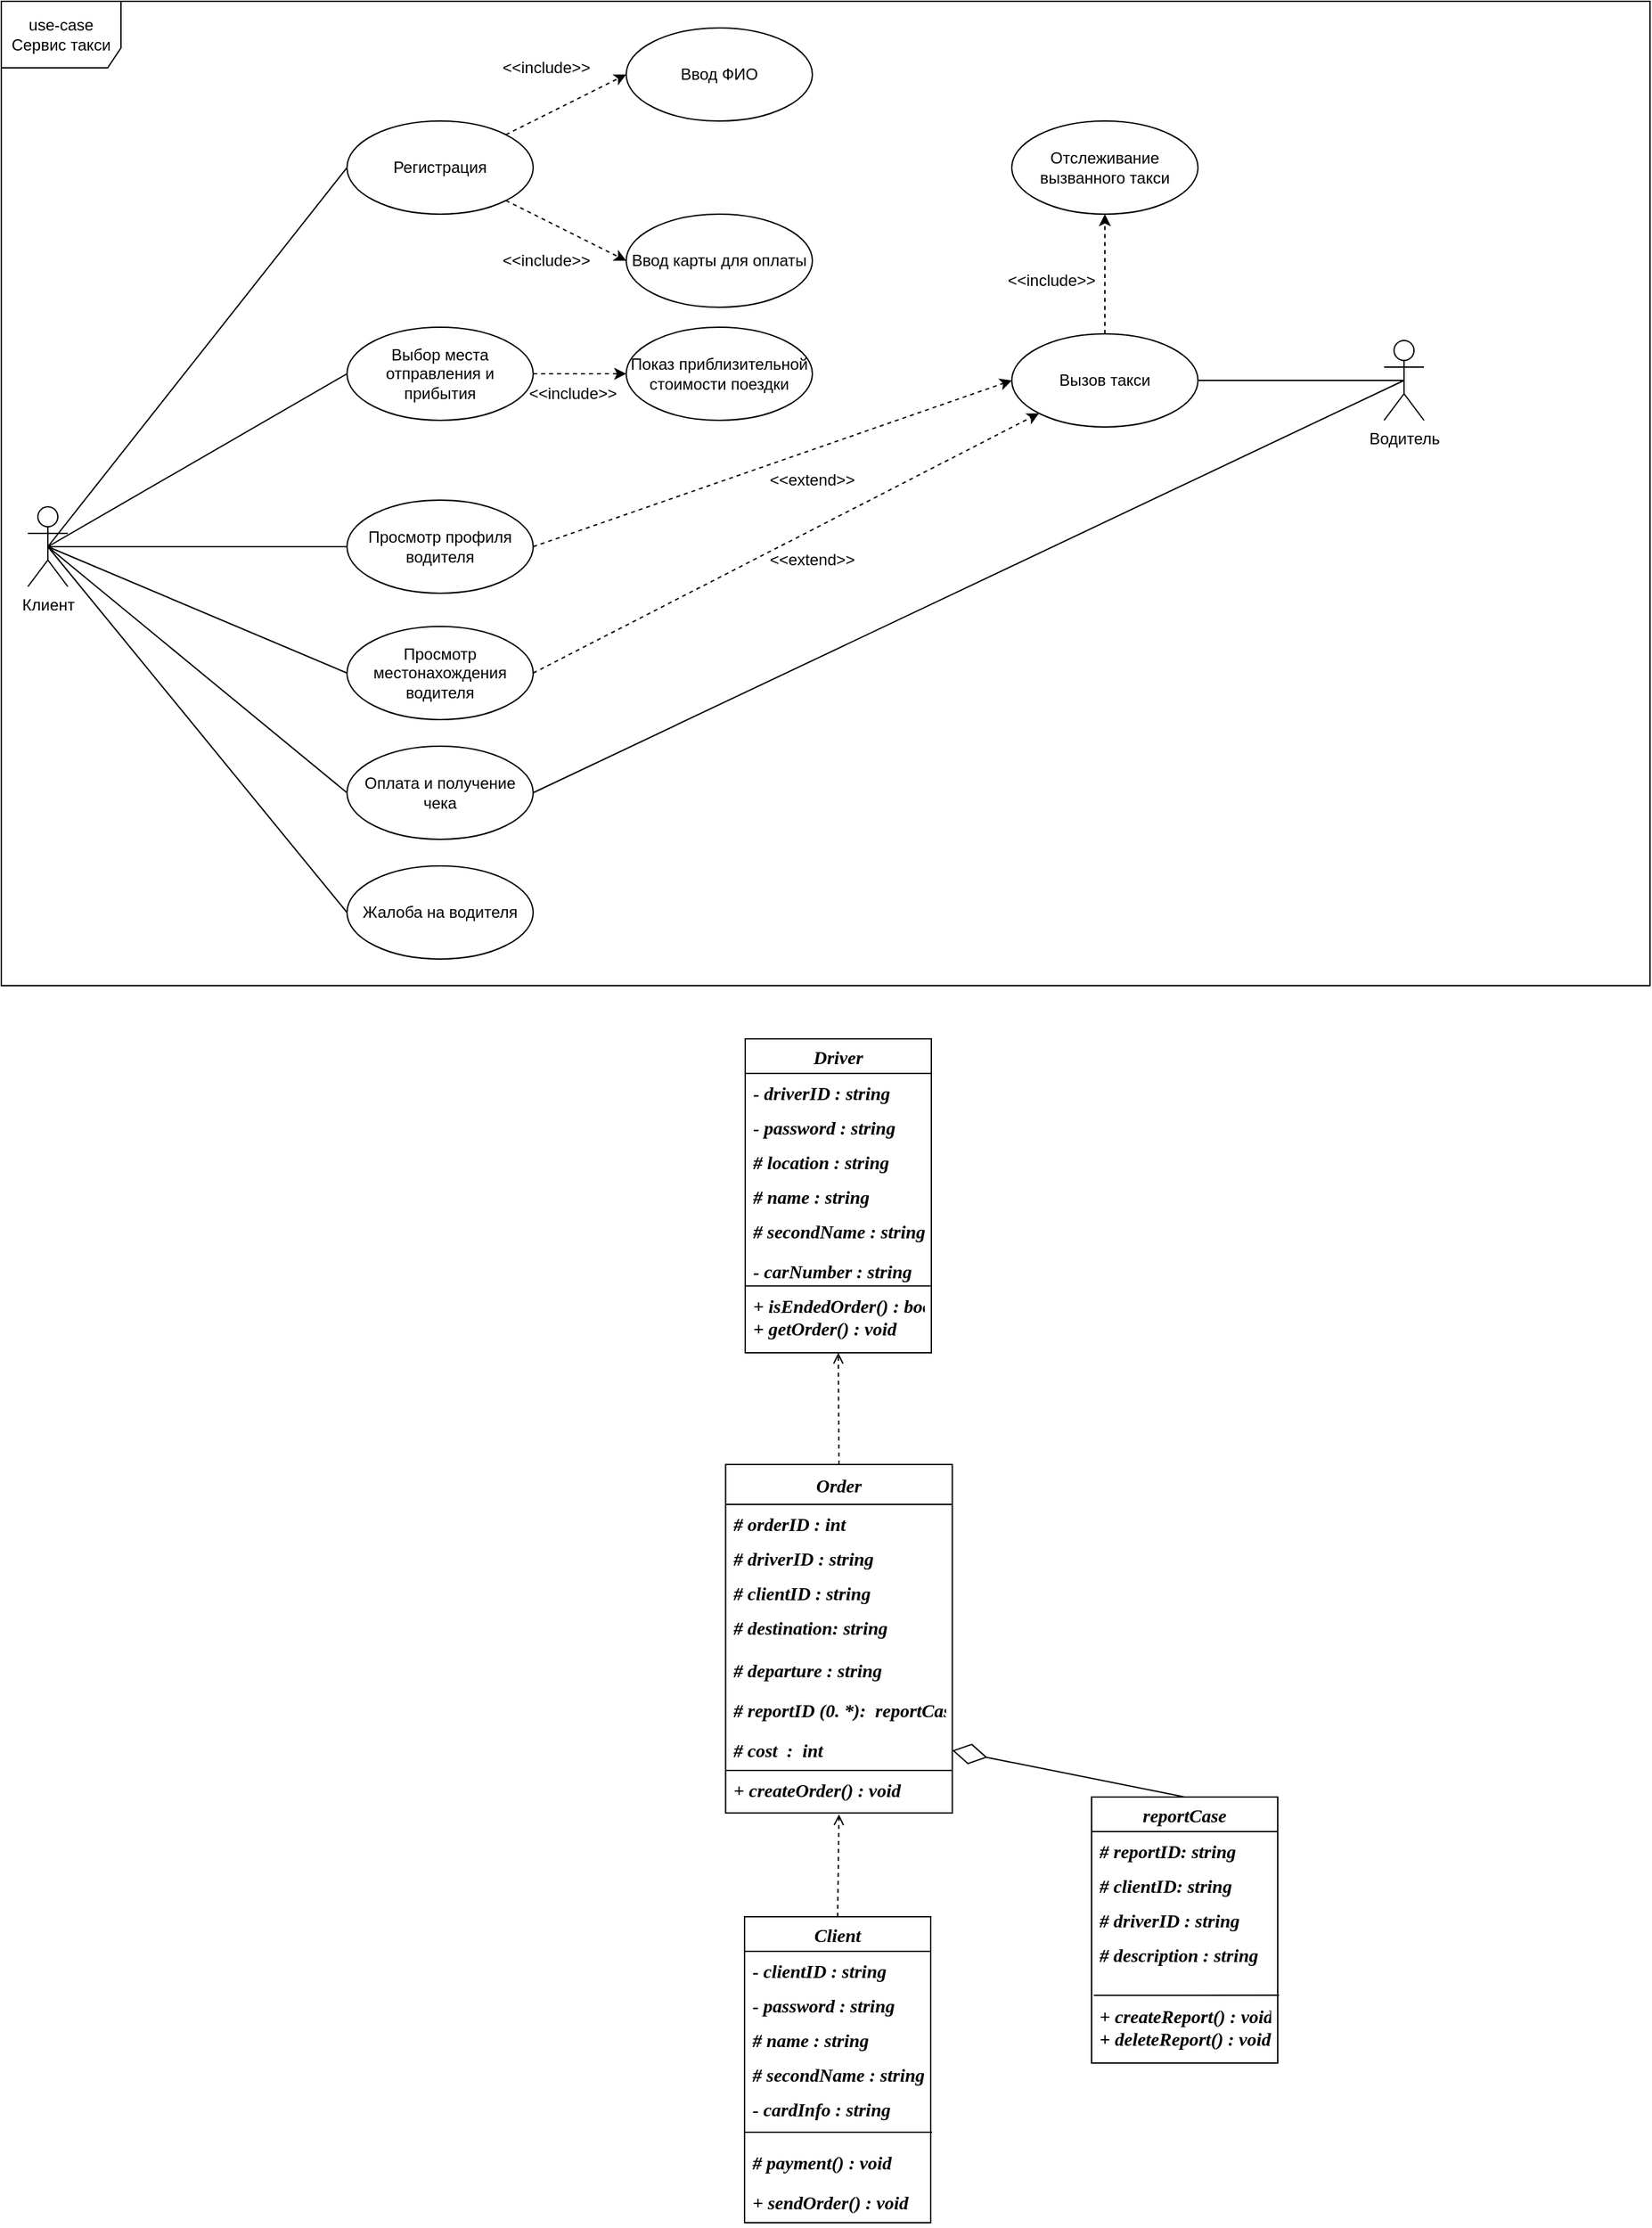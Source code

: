 <mxfile version="14.7.1" type="github">
  <diagram id="qiaAuTDV7NTGHGd4vHyj" name="Page-1">
    <mxGraphModel dx="1422" dy="762" grid="1" gridSize="10" guides="1" tooltips="1" connect="1" arrows="1" fold="1" page="1" pageScale="1" pageWidth="2339" pageHeight="3300" background="#FFFFFF" math="0" shadow="0">
      <root>
        <mxCell id="0" />
        <mxCell id="1" parent="0" />
        <mxCell id="ekyJCNLIAkahPHgSJpq3-92" value="use-case&lt;br&gt;Сервис такси" style="shape=umlFrame;whiteSpace=wrap;html=1;width=90;height=50;" parent="1" vertex="1">
          <mxGeometry x="40" y="50" width="1240" height="740" as="geometry" />
        </mxCell>
        <mxCell id="ekyJCNLIAkahPHgSJpq3-1" value="Клиент" style="shape=umlActor;verticalLabelPosition=bottom;verticalAlign=top;html=1;" parent="1" vertex="1">
          <mxGeometry x="60" y="430" width="30" height="60" as="geometry" />
        </mxCell>
        <mxCell id="ekyJCNLIAkahPHgSJpq3-2" value="Водитель" style="shape=umlActor;verticalLabelPosition=bottom;verticalAlign=top;html=1;" parent="1" vertex="1">
          <mxGeometry x="1080" y="305" width="30" height="60" as="geometry" />
        </mxCell>
        <mxCell id="ekyJCNLIAkahPHgSJpq3-14" value="&amp;lt;&amp;lt;include&amp;gt;&amp;gt;" style="text;html=1;strokeColor=none;fillColor=none;align=center;verticalAlign=middle;whiteSpace=wrap;rounded=0;" parent="1" vertex="1">
          <mxGeometry x="460" y="340" width="20" height="10" as="geometry" />
        </mxCell>
        <mxCell id="ekyJCNLIAkahPHgSJpq3-17" value="" style="endArrow=classic;html=1;dashed=1;entryX=0;entryY=0.5;entryDx=0;entryDy=0;exitX=1;exitY=0.5;exitDx=0;exitDy=0;" parent="1" source="ekyJCNLIAkahPHgSJpq3-30" target="ekyJCNLIAkahPHgSJpq3-31" edge="1">
          <mxGeometry width="50" height="50" relative="1" as="geometry">
            <mxPoint x="360" y="480" as="sourcePoint" />
            <mxPoint x="360" y="550" as="targetPoint" />
          </mxGeometry>
        </mxCell>
        <mxCell id="ekyJCNLIAkahPHgSJpq3-21" value="Регистрация" style="ellipse;whiteSpace=wrap;html=1;" parent="1" vertex="1">
          <mxGeometry x="300" y="140" width="140" height="70" as="geometry" />
        </mxCell>
        <mxCell id="ekyJCNLIAkahPHgSJpq3-24" value="Ввод ФИО" style="ellipse;whiteSpace=wrap;html=1;" parent="1" vertex="1">
          <mxGeometry x="510" y="70" width="140" height="70" as="geometry" />
        </mxCell>
        <mxCell id="ekyJCNLIAkahPHgSJpq3-25" value="Ввод карты для оплаты" style="ellipse;whiteSpace=wrap;html=1;" parent="1" vertex="1">
          <mxGeometry x="510" y="210" width="140" height="70" as="geometry" />
        </mxCell>
        <mxCell id="ekyJCNLIAkahPHgSJpq3-26" value="" style="endArrow=classic;html=1;dashed=1;entryX=0;entryY=0.5;entryDx=0;entryDy=0;exitX=1;exitY=1;exitDx=0;exitDy=0;" parent="1" source="ekyJCNLIAkahPHgSJpq3-21" target="ekyJCNLIAkahPHgSJpq3-25" edge="1">
          <mxGeometry width="50" height="50" relative="1" as="geometry">
            <mxPoint x="370" y="490" as="sourcePoint" />
            <mxPoint x="370" y="560" as="targetPoint" />
          </mxGeometry>
        </mxCell>
        <mxCell id="ekyJCNLIAkahPHgSJpq3-27" value="" style="endArrow=classic;html=1;dashed=1;entryX=0;entryY=0.5;entryDx=0;entryDy=0;exitX=1;exitY=0;exitDx=0;exitDy=0;" parent="1" source="ekyJCNLIAkahPHgSJpq3-21" target="ekyJCNLIAkahPHgSJpq3-24" edge="1">
          <mxGeometry width="50" height="50" relative="1" as="geometry">
            <mxPoint x="380" y="500" as="sourcePoint" />
            <mxPoint x="380" y="570" as="targetPoint" />
          </mxGeometry>
        </mxCell>
        <mxCell id="ekyJCNLIAkahPHgSJpq3-28" value="&amp;lt;&amp;lt;include&amp;gt;&amp;gt;" style="text;html=1;strokeColor=none;fillColor=none;align=center;verticalAlign=middle;whiteSpace=wrap;rounded=0;" parent="1" vertex="1">
          <mxGeometry x="430" y="90" width="40" height="20" as="geometry" />
        </mxCell>
        <mxCell id="ekyJCNLIAkahPHgSJpq3-29" value="&amp;lt;&amp;lt;include&amp;gt;&amp;gt;" style="text;html=1;strokeColor=none;fillColor=none;align=center;verticalAlign=middle;whiteSpace=wrap;rounded=0;" parent="1" vertex="1">
          <mxGeometry x="430" y="235" width="40" height="20" as="geometry" />
        </mxCell>
        <mxCell id="ekyJCNLIAkahPHgSJpq3-30" value="Выбор места отправления и прибытия" style="ellipse;whiteSpace=wrap;html=1;" parent="1" vertex="1">
          <mxGeometry x="300" y="295" width="140" height="70" as="geometry" />
        </mxCell>
        <mxCell id="ekyJCNLIAkahPHgSJpq3-31" value="Показ приблизительной стоимости поездки" style="ellipse;whiteSpace=wrap;html=1;" parent="1" vertex="1">
          <mxGeometry x="510" y="295" width="140" height="70" as="geometry" />
        </mxCell>
        <mxCell id="ekyJCNLIAkahPHgSJpq3-38" value="Вызов такси" style="ellipse;whiteSpace=wrap;html=1;" parent="1" vertex="1">
          <mxGeometry x="800" y="300" width="140" height="70" as="geometry" />
        </mxCell>
        <mxCell id="ekyJCNLIAkahPHgSJpq3-40" value="" style="endArrow=none;html=1;exitX=0.5;exitY=0.5;exitDx=0;exitDy=0;exitPerimeter=0;entryX=0;entryY=0.5;entryDx=0;entryDy=0;" parent="1" source="ekyJCNLIAkahPHgSJpq3-1" target="ekyJCNLIAkahPHgSJpq3-30" edge="1">
          <mxGeometry width="50" height="50" relative="1" as="geometry">
            <mxPoint x="240" y="420" as="sourcePoint" />
            <mxPoint x="290" y="370" as="targetPoint" />
          </mxGeometry>
        </mxCell>
        <mxCell id="ekyJCNLIAkahPHgSJpq3-41" value="" style="endArrow=none;html=1;exitX=0.5;exitY=0.5;exitDx=0;exitDy=0;exitPerimeter=0;entryX=0;entryY=0.5;entryDx=0;entryDy=0;" parent="1" source="ekyJCNLIAkahPHgSJpq3-1" target="ekyJCNLIAkahPHgSJpq3-21" edge="1">
          <mxGeometry width="50" height="50" relative="1" as="geometry">
            <mxPoint x="205" y="270" as="sourcePoint" />
            <mxPoint x="310" y="340" as="targetPoint" />
          </mxGeometry>
        </mxCell>
        <mxCell id="ekyJCNLIAkahPHgSJpq3-42" value="" style="endArrow=none;html=1;exitX=0.5;exitY=0.5;exitDx=0;exitDy=0;exitPerimeter=0;entryX=1;entryY=0.5;entryDx=0;entryDy=0;" parent="1" source="ekyJCNLIAkahPHgSJpq3-2" target="ekyJCNLIAkahPHgSJpq3-38" edge="1">
          <mxGeometry width="50" height="50" relative="1" as="geometry">
            <mxPoint x="215" y="280" as="sourcePoint" />
            <mxPoint x="320" y="350" as="targetPoint" />
          </mxGeometry>
        </mxCell>
        <mxCell id="ekyJCNLIAkahPHgSJpq3-43" value="Просмотр профиля водителя" style="ellipse;whiteSpace=wrap;html=1;" parent="1" vertex="1">
          <mxGeometry x="300" y="425" width="140" height="70" as="geometry" />
        </mxCell>
        <mxCell id="ekyJCNLIAkahPHgSJpq3-45" value="" style="endArrow=classic;html=1;dashed=1;entryX=0;entryY=0.5;entryDx=0;entryDy=0;exitX=1;exitY=0.5;exitDx=0;exitDy=0;" parent="1" source="ekyJCNLIAkahPHgSJpq3-43" target="ekyJCNLIAkahPHgSJpq3-38" edge="1">
          <mxGeometry width="50" height="50" relative="1" as="geometry">
            <mxPoint x="579.997" y="479.999" as="sourcePoint" />
            <mxPoint x="650.5" y="525.25" as="targetPoint" />
          </mxGeometry>
        </mxCell>
        <mxCell id="ekyJCNLIAkahPHgSJpq3-46" value="&amp;lt;&amp;lt;extend&amp;gt;&amp;gt;" style="text;html=1;strokeColor=none;fillColor=none;align=center;verticalAlign=middle;whiteSpace=wrap;rounded=0;" parent="1" vertex="1">
          <mxGeometry x="630" y="400" width="40" height="20" as="geometry" />
        </mxCell>
        <mxCell id="ekyJCNLIAkahPHgSJpq3-47" value="Просмотр местонахождения водителя" style="ellipse;whiteSpace=wrap;html=1;" parent="1" vertex="1">
          <mxGeometry x="300" y="520" width="140" height="70" as="geometry" />
        </mxCell>
        <mxCell id="ekyJCNLIAkahPHgSJpq3-48" value="" style="endArrow=classic;html=1;dashed=1;entryX=0;entryY=1;entryDx=0;entryDy=0;exitX=1;exitY=0.5;exitDx=0;exitDy=0;" parent="1" source="ekyJCNLIAkahPHgSJpq3-47" target="ekyJCNLIAkahPHgSJpq3-38" edge="1">
          <mxGeometry width="50" height="50" relative="1" as="geometry">
            <mxPoint x="450" y="465" as="sourcePoint" />
            <mxPoint x="810" y="345" as="targetPoint" />
          </mxGeometry>
        </mxCell>
        <mxCell id="ekyJCNLIAkahPHgSJpq3-49" value="&amp;lt;&amp;lt;extend&amp;gt;&amp;gt;" style="text;html=1;strokeColor=none;fillColor=none;align=center;verticalAlign=middle;whiteSpace=wrap;rounded=0;" parent="1" vertex="1">
          <mxGeometry x="630" y="460" width="40" height="20" as="geometry" />
        </mxCell>
        <mxCell id="ekyJCNLIAkahPHgSJpq3-50" value="Оплата и получение чека" style="ellipse;whiteSpace=wrap;html=1;" parent="1" vertex="1">
          <mxGeometry x="300" y="610" width="140" height="70" as="geometry" />
        </mxCell>
        <mxCell id="ekyJCNLIAkahPHgSJpq3-51" value="Жалоба на водителя" style="ellipse;whiteSpace=wrap;html=1;" parent="1" vertex="1">
          <mxGeometry x="300" y="700" width="140" height="70" as="geometry" />
        </mxCell>
        <mxCell id="ekyJCNLIAkahPHgSJpq3-54" value="" style="endArrow=none;html=1;exitX=0.5;exitY=0.5;exitDx=0;exitDy=0;exitPerimeter=0;entryX=0;entryY=0.5;entryDx=0;entryDy=0;" parent="1" source="ekyJCNLIAkahPHgSJpq3-1" target="ekyJCNLIAkahPHgSJpq3-43" edge="1">
          <mxGeometry width="50" height="50" relative="1" as="geometry">
            <mxPoint x="210" y="430" as="sourcePoint" />
            <mxPoint x="260" y="380" as="targetPoint" />
          </mxGeometry>
        </mxCell>
        <mxCell id="ekyJCNLIAkahPHgSJpq3-58" value="" style="endArrow=none;html=1;entryX=0.5;entryY=0.5;entryDx=0;entryDy=0;entryPerimeter=0;exitX=0;exitY=0.5;exitDx=0;exitDy=0;" parent="1" source="ekyJCNLIAkahPHgSJpq3-47" target="ekyJCNLIAkahPHgSJpq3-1" edge="1">
          <mxGeometry width="50" height="50" relative="1" as="geometry">
            <mxPoint x="140" y="450" as="sourcePoint" />
            <mxPoint x="190" y="400" as="targetPoint" />
          </mxGeometry>
        </mxCell>
        <mxCell id="ekyJCNLIAkahPHgSJpq3-59" value="" style="endArrow=none;html=1;entryX=0.5;entryY=0.5;entryDx=0;entryDy=0;entryPerimeter=0;exitX=0;exitY=0.5;exitDx=0;exitDy=0;" parent="1" source="ekyJCNLIAkahPHgSJpq3-50" target="ekyJCNLIAkahPHgSJpq3-1" edge="1">
          <mxGeometry width="50" height="50" relative="1" as="geometry">
            <mxPoint x="120" y="450" as="sourcePoint" />
            <mxPoint x="170" y="400" as="targetPoint" />
          </mxGeometry>
        </mxCell>
        <mxCell id="ekyJCNLIAkahPHgSJpq3-60" value="" style="endArrow=none;html=1;entryX=0.5;entryY=0.5;entryDx=0;entryDy=0;entryPerimeter=0;exitX=0;exitY=0.5;exitDx=0;exitDy=0;" parent="1" source="ekyJCNLIAkahPHgSJpq3-51" target="ekyJCNLIAkahPHgSJpq3-1" edge="1">
          <mxGeometry width="50" height="50" relative="1" as="geometry">
            <mxPoint x="110" y="710" as="sourcePoint" />
            <mxPoint x="160" y="660" as="targetPoint" />
          </mxGeometry>
        </mxCell>
        <mxCell id="ekyJCNLIAkahPHgSJpq3-61" value="" style="endArrow=none;html=1;entryX=0.5;entryY=0.5;entryDx=0;entryDy=0;entryPerimeter=0;exitX=1;exitY=0.5;exitDx=0;exitDy=0;" parent="1" source="ekyJCNLIAkahPHgSJpq3-50" target="ekyJCNLIAkahPHgSJpq3-2" edge="1">
          <mxGeometry width="50" height="50" relative="1" as="geometry">
            <mxPoint x="860" y="590" as="sourcePoint" />
            <mxPoint x="910" y="540" as="targetPoint" />
          </mxGeometry>
        </mxCell>
        <mxCell id="ekyJCNLIAkahPHgSJpq3-62" value="Отслеживание вызванного такси" style="ellipse;whiteSpace=wrap;html=1;" parent="1" vertex="1">
          <mxGeometry x="800" y="140" width="140" height="70" as="geometry" />
        </mxCell>
        <mxCell id="ekyJCNLIAkahPHgSJpq3-66" value="" style="endArrow=classic;html=1;dashed=1;entryX=0.5;entryY=1;entryDx=0;entryDy=0;exitX=0.5;exitY=0;exitDx=0;exitDy=0;" parent="1" source="ekyJCNLIAkahPHgSJpq3-38" target="ekyJCNLIAkahPHgSJpq3-62" edge="1">
          <mxGeometry width="50" height="50" relative="1" as="geometry">
            <mxPoint x="429.497" y="160.251" as="sourcePoint" />
            <mxPoint x="520" y="115" as="targetPoint" />
          </mxGeometry>
        </mxCell>
        <mxCell id="ekyJCNLIAkahPHgSJpq3-67" value="&amp;lt;&amp;lt;include&amp;gt;&amp;gt;" style="text;html=1;strokeColor=none;fillColor=none;align=center;verticalAlign=middle;whiteSpace=wrap;rounded=0;" parent="1" vertex="1">
          <mxGeometry x="810" y="250" width="40" height="20" as="geometry" />
        </mxCell>
        <mxCell id="ekyJCNLIAkahPHgSJpq3-93" value="Client" style="swimlane;fontStyle=3;childLayout=stackLayout;horizontal=1;startSize=26;fillColor=none;horizontalStack=0;resizeParent=1;resizeParentMax=0;resizeLast=0;collapsible=1;marginBottom=0;fontFamily=GOST type A;fontSource=https%3A%2F%2Fwebfonts.pro%2Flight-fonts%2F123-gost_type_a.html;fontSize=14;" parent="1" vertex="1">
          <mxGeometry x="599.01" y="1490" width="140" height="230" as="geometry" />
        </mxCell>
        <mxCell id="ekyJCNLIAkahPHgSJpq3-94" value="- clientID : string" style="text;strokeColor=none;fillColor=none;align=left;verticalAlign=top;spacingLeft=4;spacingRight=4;overflow=hidden;rotatable=0;points=[[0,0.5],[1,0.5]];portConstraint=eastwest;fontFamily=GOST type A;fontSource=https%3A%2F%2Fwebfonts.pro%2Flight-fonts%2F123-gost_type_a.html;fontSize=14;fontStyle=3" parent="ekyJCNLIAkahPHgSJpq3-93" vertex="1">
          <mxGeometry y="26" width="140" height="26" as="geometry" />
        </mxCell>
        <mxCell id="ekyJCNLIAkahPHgSJpq3-95" value="- password : string" style="text;strokeColor=none;fillColor=none;align=left;verticalAlign=top;spacingLeft=4;spacingRight=4;overflow=hidden;rotatable=0;points=[[0,0.5],[1,0.5]];portConstraint=eastwest;fontFamily=GOST type A;fontSource=https%3A%2F%2Fwebfonts.pro%2Flight-fonts%2F123-gost_type_a.html;fontSize=14;fontStyle=3" parent="ekyJCNLIAkahPHgSJpq3-93" vertex="1">
          <mxGeometry y="52" width="140" height="26" as="geometry" />
        </mxCell>
        <mxCell id="ekyJCNLIAkahPHgSJpq3-100" value="# name : string" style="text;strokeColor=none;fillColor=none;align=left;verticalAlign=top;spacingLeft=4;spacingRight=4;overflow=hidden;rotatable=0;points=[[0,0.5],[1,0.5]];portConstraint=eastwest;fontFamily=GOST type A;fontSource=https%3A%2F%2Fwebfonts.pro%2Flight-fonts%2F123-gost_type_a.html;fontSize=14;fontStyle=3" parent="ekyJCNLIAkahPHgSJpq3-93" vertex="1">
          <mxGeometry y="78" width="140" height="26" as="geometry" />
        </mxCell>
        <mxCell id="ekyJCNLIAkahPHgSJpq3-96" value="# secondName : string" style="text;strokeColor=none;fillColor=none;align=left;verticalAlign=top;spacingLeft=4;spacingRight=4;overflow=hidden;rotatable=0;points=[[0,0.5],[1,0.5]];portConstraint=eastwest;fontFamily=GOST type A;fontSource=https%3A%2F%2Fwebfonts.pro%2Flight-fonts%2F123-gost_type_a.html;fontSize=14;fontStyle=3" parent="ekyJCNLIAkahPHgSJpq3-93" vertex="1">
          <mxGeometry y="104" width="140" height="66" as="geometry" />
        </mxCell>
        <mxCell id="ekyJCNLIAkahPHgSJpq3-107" value="" style="endArrow=none;html=1;entryX=1.007;entryY=0.879;entryDx=0;entryDy=0;entryPerimeter=0;fontFamily=GOST type A;fontSource=https%3A%2F%2Fwebfonts.pro%2Flight-fonts%2F123-gost_type_a.html;fontSize=14;fontStyle=3" parent="ekyJCNLIAkahPHgSJpq3-93" target="ekyJCNLIAkahPHgSJpq3-96" edge="1">
          <mxGeometry width="50" height="50" relative="1" as="geometry">
            <mxPoint y="162" as="sourcePoint" />
            <mxPoint x="90" y="90" as="targetPoint" />
          </mxGeometry>
        </mxCell>
        <mxCell id="ekyJCNLIAkahPHgSJpq3-145" value="# payment() : void" style="text;strokeColor=none;fillColor=none;align=left;verticalAlign=top;spacingLeft=4;spacingRight=4;overflow=hidden;rotatable=0;points=[[0,0.5],[1,0.5]];portConstraint=eastwest;fontFamily=GOST type A;fontSource=https%3A%2F%2Fwebfonts.pro%2Flight-fonts%2F123-gost_type_a.html;fontSize=14;fontStyle=3" parent="ekyJCNLIAkahPHgSJpq3-93" vertex="1">
          <mxGeometry y="170" width="140" height="30" as="geometry" />
        </mxCell>
        <mxCell id="ekyJCNLIAkahPHgSJpq3-106" value="+ sendOrder() : void&#xa;" style="text;strokeColor=none;fillColor=none;align=left;verticalAlign=top;spacingLeft=4;spacingRight=4;overflow=hidden;rotatable=0;points=[[0,0.5],[1,0.5]];portConstraint=eastwest;fontFamily=GOST type A;fontSource=https%3A%2F%2Fwebfonts.pro%2Flight-fonts%2F123-gost_type_a.html;fontSize=14;fontStyle=3" parent="ekyJCNLIAkahPHgSJpq3-93" vertex="1">
          <mxGeometry y="200" width="140" height="30" as="geometry" />
        </mxCell>
        <mxCell id="ekyJCNLIAkahPHgSJpq3-101" value="- cardInfo : string" style="text;strokeColor=none;fillColor=none;align=left;verticalAlign=top;spacingLeft=4;spacingRight=4;overflow=hidden;rotatable=0;points=[[0,0.5],[1,0.5]];portConstraint=eastwest;fontFamily=GOST type A;fontSource=https%3A%2F%2Fwebfonts.pro%2Flight-fonts%2F123-gost_type_a.html;fontSize=14;fontStyle=3" parent="1" vertex="1">
          <mxGeometry x="599.01" y="1620" width="140" height="26" as="geometry" />
        </mxCell>
        <mxCell id="ekyJCNLIAkahPHgSJpq3-108" value="Driver" style="swimlane;fontStyle=3;childLayout=stackLayout;horizontal=1;startSize=26;fillColor=none;horizontalStack=0;resizeParent=1;resizeParentMax=0;resizeLast=0;collapsible=1;marginBottom=0;fontFamily=GOST type A;fontSource=https%3A%2F%2Fwebfonts.pro%2Flight-fonts%2F123-gost_type_a.html;fontSize=14;" parent="1" vertex="1">
          <mxGeometry x="599.5" y="830" width="140" height="236" as="geometry" />
        </mxCell>
        <mxCell id="ekyJCNLIAkahPHgSJpq3-109" value="- driverID : string" style="text;strokeColor=none;fillColor=none;align=left;verticalAlign=top;spacingLeft=4;spacingRight=4;overflow=hidden;rotatable=0;points=[[0,0.5],[1,0.5]];portConstraint=eastwest;fontFamily=GOST type A;fontSource=https%3A%2F%2Fwebfonts.pro%2Flight-fonts%2F123-gost_type_a.html;fontSize=14;fontStyle=3" parent="ekyJCNLIAkahPHgSJpq3-108" vertex="1">
          <mxGeometry y="26" width="140" height="26" as="geometry" />
        </mxCell>
        <mxCell id="ekyJCNLIAkahPHgSJpq3-110" value="- password : string" style="text;strokeColor=none;fillColor=none;align=left;verticalAlign=top;spacingLeft=4;spacingRight=4;overflow=hidden;rotatable=0;points=[[0,0.5],[1,0.5]];portConstraint=eastwest;fontFamily=GOST type A;fontSource=https%3A%2F%2Fwebfonts.pro%2Flight-fonts%2F123-gost_type_a.html;fontSize=14;fontStyle=3" parent="ekyJCNLIAkahPHgSJpq3-108" vertex="1">
          <mxGeometry y="52" width="140" height="26" as="geometry" />
        </mxCell>
        <mxCell id="ekyJCNLIAkahPHgSJpq3-111" value="# location : string" style="text;strokeColor=none;fillColor=none;align=left;verticalAlign=top;spacingLeft=4;spacingRight=4;overflow=hidden;rotatable=0;points=[[0,0.5],[1,0.5]];portConstraint=eastwest;fontFamily=GOST type A;fontSource=https%3A%2F%2Fwebfonts.pro%2Flight-fonts%2F123-gost_type_a.html;fontSize=14;fontStyle=3" parent="ekyJCNLIAkahPHgSJpq3-108" vertex="1">
          <mxGeometry y="78" width="140" height="26" as="geometry" />
        </mxCell>
        <mxCell id="fDiq3wJ0GFqnYMHNPqZh-1" value="# name : string" style="text;strokeColor=none;fillColor=none;align=left;verticalAlign=top;spacingLeft=4;spacingRight=4;overflow=hidden;rotatable=0;points=[[0,0.5],[1,0.5]];portConstraint=eastwest;fontFamily=GOST type A;fontSource=https%3A%2F%2Fwebfonts.pro%2Flight-fonts%2F123-gost_type_a.html;fontSize=14;fontStyle=3" vertex="1" parent="ekyJCNLIAkahPHgSJpq3-108">
          <mxGeometry y="104" width="140" height="26" as="geometry" />
        </mxCell>
        <mxCell id="ekyJCNLIAkahPHgSJpq3-112" value="# secondName : string" style="text;strokeColor=none;fillColor=none;align=left;verticalAlign=top;spacingLeft=4;spacingRight=4;overflow=hidden;rotatable=0;points=[[0,0.5],[1,0.5]];portConstraint=eastwest;fontFamily=GOST type A;fontSource=https%3A%2F%2Fwebfonts.pro%2Flight-fonts%2F123-gost_type_a.html;fontSize=14;fontStyle=3" parent="ekyJCNLIAkahPHgSJpq3-108" vertex="1">
          <mxGeometry y="130" width="140" height="30" as="geometry" />
        </mxCell>
        <mxCell id="ekyJCNLIAkahPHgSJpq3-115" value="- carNumber : string" style="text;strokeColor=none;fillColor=none;align=left;verticalAlign=top;spacingLeft=4;spacingRight=4;overflow=hidden;rotatable=0;points=[[0,0.5],[1,0.5]];portConstraint=eastwest;fontFamily=GOST type A;fontSource=https%3A%2F%2Fwebfonts.pro%2Flight-fonts%2F123-gost_type_a.html;fontSize=14;fontStyle=3" parent="ekyJCNLIAkahPHgSJpq3-108" vertex="1">
          <mxGeometry y="160" width="140" height="26" as="geometry" />
        </mxCell>
        <mxCell id="ekyJCNLIAkahPHgSJpq3-113" value="+ isEndedOrder() : bool&#xa;+ getOrder() : void" style="text;strokeColor=none;fillColor=none;align=left;verticalAlign=top;spacingLeft=4;spacingRight=4;overflow=hidden;rotatable=0;points=[[0,0.5],[1,0.5]];portConstraint=eastwest;fontFamily=GOST type A;fontSource=https%3A%2F%2Fwebfonts.pro%2Flight-fonts%2F123-gost_type_a.html;fontSize=14;fontStyle=3" parent="ekyJCNLIAkahPHgSJpq3-108" vertex="1">
          <mxGeometry y="186" width="140" height="50" as="geometry" />
        </mxCell>
        <mxCell id="ekyJCNLIAkahPHgSJpq3-114" value="" style="endArrow=none;html=1;fontFamily=GOST type A;fontSource=https%3A%2F%2Fwebfonts.pro%2Flight-fonts%2F123-gost_type_a.html;fontSize=14;fontStyle=3;exitX=-0.001;exitY=-0.004;exitDx=0;exitDy=0;exitPerimeter=0;entryX=0.996;entryY=-0.004;entryDx=0;entryDy=0;entryPerimeter=0;" parent="ekyJCNLIAkahPHgSJpq3-108" target="ekyJCNLIAkahPHgSJpq3-113" edge="1" source="ekyJCNLIAkahPHgSJpq3-113">
          <mxGeometry width="50" height="50" relative="1" as="geometry">
            <mxPoint y="162" as="sourcePoint" />
            <mxPoint x="140.5" y="186" as="targetPoint" />
          </mxGeometry>
        </mxCell>
        <mxCell id="ekyJCNLIAkahPHgSJpq3-116" value="Order" style="swimlane;fontStyle=3;childLayout=stackLayout;horizontal=1;startSize=30;fillColor=none;horizontalStack=0;resizeParent=1;resizeParentMax=0;resizeLast=0;collapsible=1;marginBottom=0;fontFamily=GOST type A;fontSource=https%3A%2F%2Fwebfonts.pro%2Flight-fonts%2F123-gost_type_a.html;fontSize=14;" parent="1" vertex="1">
          <mxGeometry x="584.75" y="1150" width="170.49" height="262" as="geometry" />
        </mxCell>
        <mxCell id="ekyJCNLIAkahPHgSJpq3-117" value="# orderID : int" style="text;strokeColor=none;fillColor=none;align=left;verticalAlign=top;spacingLeft=4;spacingRight=4;overflow=hidden;rotatable=0;points=[[0,0.5],[1,0.5]];portConstraint=eastwest;fontFamily=GOST type A;fontSource=https%3A%2F%2Fwebfonts.pro%2Flight-fonts%2F123-gost_type_a.html;fontSize=14;fontStyle=3" parent="ekyJCNLIAkahPHgSJpq3-116" vertex="1">
          <mxGeometry y="30" width="170.49" height="26" as="geometry" />
        </mxCell>
        <mxCell id="ekyJCNLIAkahPHgSJpq3-118" value="# driverID : string" style="text;strokeColor=none;fillColor=none;align=left;verticalAlign=top;spacingLeft=4;spacingRight=4;overflow=hidden;rotatable=0;points=[[0,0.5],[1,0.5]];portConstraint=eastwest;fontFamily=GOST type A;fontSource=https%3A%2F%2Fwebfonts.pro%2Flight-fonts%2F123-gost_type_a.html;fontSize=14;fontStyle=3" parent="ekyJCNLIAkahPHgSJpq3-116" vertex="1">
          <mxGeometry y="56" width="170.49" height="26" as="geometry" />
        </mxCell>
        <mxCell id="ekyJCNLIAkahPHgSJpq3-119" value="# clientID : string" style="text;strokeColor=none;fillColor=none;align=left;verticalAlign=top;spacingLeft=4;spacingRight=4;overflow=hidden;rotatable=0;points=[[0,0.5],[1,0.5]];portConstraint=eastwest;fontFamily=GOST type A;fontSource=https%3A%2F%2Fwebfonts.pro%2Flight-fonts%2F123-gost_type_a.html;fontSize=14;fontStyle=3" parent="ekyJCNLIAkahPHgSJpq3-116" vertex="1">
          <mxGeometry y="82" width="170.49" height="26" as="geometry" />
        </mxCell>
        <mxCell id="ekyJCNLIAkahPHgSJpq3-120" value="# destination: string" style="text;strokeColor=none;fillColor=none;align=left;verticalAlign=top;spacingLeft=4;spacingRight=4;overflow=hidden;rotatable=0;points=[[0,0.5],[1,0.5]];portConstraint=eastwest;fontFamily=GOST type A;fontSource=https%3A%2F%2Fwebfonts.pro%2Flight-fonts%2F123-gost_type_a.html;fontSize=14;fontStyle=3" parent="ekyJCNLIAkahPHgSJpq3-116" vertex="1">
          <mxGeometry y="108" width="170.49" height="32" as="geometry" />
        </mxCell>
        <mxCell id="ekyJCNLIAkahPHgSJpq3-123" value="# departure : string" style="text;strokeColor=none;fillColor=none;align=left;verticalAlign=top;spacingLeft=4;spacingRight=4;overflow=hidden;rotatable=0;points=[[0,0.5],[1,0.5]];portConstraint=eastwest;fontFamily=GOST type A;fontSource=https%3A%2F%2Fwebfonts.pro%2Flight-fonts%2F123-gost_type_a.html;fontSize=14;fontStyle=3" parent="ekyJCNLIAkahPHgSJpq3-116" vertex="1">
          <mxGeometry y="140" width="170.49" height="30" as="geometry" />
        </mxCell>
        <mxCell id="ekyJCNLIAkahPHgSJpq3-154" value="# reportID (0. *):  reportCase" style="text;strokeColor=none;fillColor=none;align=left;verticalAlign=top;spacingLeft=4;spacingRight=4;overflow=hidden;rotatable=0;points=[[0,0.5],[1,0.5]];portConstraint=eastwest;fontFamily=GOST type A;fontSource=https%3A%2F%2Fwebfonts.pro%2Flight-fonts%2F123-gost_type_a.html;fontSize=14;fontStyle=3" parent="ekyJCNLIAkahPHgSJpq3-116" vertex="1">
          <mxGeometry y="170" width="170.49" height="30" as="geometry" />
        </mxCell>
        <mxCell id="ekyJCNLIAkahPHgSJpq3-127" value="# cost  :  int" style="text;strokeColor=none;fillColor=none;align=left;verticalAlign=top;spacingLeft=4;spacingRight=4;overflow=hidden;rotatable=0;points=[[0,0.5],[1,0.5]];portConstraint=eastwest;fontFamily=GOST type A;fontSource=https%3A%2F%2Fwebfonts.pro%2Flight-fonts%2F123-gost_type_a.html;fontSize=14;fontStyle=3" parent="ekyJCNLIAkahPHgSJpq3-116" vertex="1">
          <mxGeometry y="200" width="170.49" height="30" as="geometry" />
        </mxCell>
        <mxCell id="ekyJCNLIAkahPHgSJpq3-153" value="" style="endArrow=none;html=1;entryX=0.999;entryY=0;entryDx=0;entryDy=0;entryPerimeter=0;fontFamily=GOST type A;fontSource=https%3A%2F%2Fwebfonts.pro%2Flight-fonts%2F123-gost_type_a.html;fontSize=14;fontStyle=3;exitX=0.001;exitY=1;exitDx=0;exitDy=0;exitPerimeter=0;" parent="ekyJCNLIAkahPHgSJpq3-116" source="ekyJCNLIAkahPHgSJpq3-127" target="ekyJCNLIAkahPHgSJpq3-152" edge="1">
          <mxGeometry width="50" height="50" relative="1" as="geometry">
            <mxPoint y="200" as="sourcePoint" />
            <mxPoint x="140.98" y="200.014" as="targetPoint" />
          </mxGeometry>
        </mxCell>
        <mxCell id="ekyJCNLIAkahPHgSJpq3-152" value="+ createOrder() : void" style="text;strokeColor=none;fillColor=none;align=left;verticalAlign=top;spacingLeft=4;spacingRight=4;overflow=hidden;rotatable=0;points=[[0,0.5],[1,0.5]];portConstraint=eastwest;fontFamily=GOST type A;fontSource=https%3A%2F%2Fwebfonts.pro%2Flight-fonts%2F123-gost_type_a.html;fontSize=14;fontStyle=3" parent="ekyJCNLIAkahPHgSJpq3-116" vertex="1">
          <mxGeometry y="230" width="170.49" height="32" as="geometry" />
        </mxCell>
        <mxCell id="ekyJCNLIAkahPHgSJpq3-128" value="" style="endArrow=diamondThin;endFill=0;endSize=24;html=1;fontFamily=GOST type A;fontSource=https%3A%2F%2Fwebfonts.pro%2Flight-fonts%2F123-gost_type_a.html;fontSize=14;entryX=1;entryY=0.5;entryDx=0;entryDy=0;exitX=0.5;exitY=0;exitDx=0;exitDy=0;" parent="1" source="ekyJCNLIAkahPHgSJpq3-137" target="ekyJCNLIAkahPHgSJpq3-127" edge="1">
          <mxGeometry width="160" relative="1" as="geometry">
            <mxPoint x="870" y="1330" as="sourcePoint" />
            <mxPoint x="1030" y="1330" as="targetPoint" />
          </mxGeometry>
        </mxCell>
        <mxCell id="ekyJCNLIAkahPHgSJpq3-137" value="reportCase" style="swimlane;fontStyle=3;childLayout=stackLayout;horizontal=1;startSize=26;fillColor=none;horizontalStack=0;resizeParent=1;resizeParentMax=0;resizeLast=0;collapsible=1;marginBottom=0;fontFamily=GOST type A;fontSource=https%3A%2F%2Fwebfonts.pro%2Flight-fonts%2F123-gost_type_a.html;fontSize=14;" parent="1" vertex="1">
          <mxGeometry x="860" y="1400" width="140" height="200" as="geometry" />
        </mxCell>
        <mxCell id="ekyJCNLIAkahPHgSJpq3-138" value="# reportID: string" style="text;strokeColor=none;fillColor=none;align=left;verticalAlign=top;spacingLeft=4;spacingRight=4;overflow=hidden;rotatable=0;points=[[0,0.5],[1,0.5]];portConstraint=eastwest;fontFamily=GOST type A;fontSource=https%3A%2F%2Fwebfonts.pro%2Flight-fonts%2F123-gost_type_a.html;fontSize=14;fontStyle=3" parent="ekyJCNLIAkahPHgSJpq3-137" vertex="1">
          <mxGeometry y="26" width="140" height="26" as="geometry" />
        </mxCell>
        <mxCell id="ekyJCNLIAkahPHgSJpq3-139" value="# clientID: string" style="text;strokeColor=none;fillColor=none;align=left;verticalAlign=top;spacingLeft=4;spacingRight=4;overflow=hidden;rotatable=0;points=[[0,0.5],[1,0.5]];portConstraint=eastwest;fontFamily=GOST type A;fontSource=https%3A%2F%2Fwebfonts.pro%2Flight-fonts%2F123-gost_type_a.html;fontSize=14;fontStyle=3" parent="ekyJCNLIAkahPHgSJpq3-137" vertex="1">
          <mxGeometry y="52" width="140" height="26" as="geometry" />
        </mxCell>
        <mxCell id="ekyJCNLIAkahPHgSJpq3-140" value="# driverID : string" style="text;strokeColor=none;fillColor=none;align=left;verticalAlign=top;spacingLeft=4;spacingRight=4;overflow=hidden;rotatable=0;points=[[0,0.5],[1,0.5]];portConstraint=eastwest;fontFamily=GOST type A;fontSource=https%3A%2F%2Fwebfonts.pro%2Flight-fonts%2F123-gost_type_a.html;fontSize=14;fontStyle=3" parent="ekyJCNLIAkahPHgSJpq3-137" vertex="1">
          <mxGeometry y="78" width="140" height="26" as="geometry" />
        </mxCell>
        <mxCell id="ekyJCNLIAkahPHgSJpq3-141" value="# description : string" style="text;strokeColor=none;fillColor=none;align=left;verticalAlign=top;spacingLeft=4;spacingRight=4;overflow=hidden;rotatable=0;points=[[0,0.5],[1,0.5]];portConstraint=eastwest;fontFamily=GOST type A;fontSource=https%3A%2F%2Fwebfonts.pro%2Flight-fonts%2F123-gost_type_a.html;fontSize=14;fontStyle=3" parent="ekyJCNLIAkahPHgSJpq3-137" vertex="1">
          <mxGeometry y="104" width="140" height="46" as="geometry" />
        </mxCell>
        <mxCell id="ekyJCNLIAkahPHgSJpq3-142" value="+ createReport() : void&#xa;+ deleteReport() : void" style="text;strokeColor=none;fillColor=none;align=left;verticalAlign=top;spacingLeft=4;spacingRight=4;overflow=hidden;rotatable=0;points=[[0,0.5],[1,0.5]];portConstraint=eastwest;fontFamily=GOST type A;fontSource=https%3A%2F%2Fwebfonts.pro%2Flight-fonts%2F123-gost_type_a.html;fontSize=14;fontStyle=3" parent="ekyJCNLIAkahPHgSJpq3-137" vertex="1">
          <mxGeometry y="150" width="140" height="50" as="geometry" />
        </mxCell>
        <mxCell id="ekyJCNLIAkahPHgSJpq3-143" value="" style="endArrow=none;html=1;fontFamily=GOST type A;fontSource=https%3A%2F%2Fwebfonts.pro%2Flight-fonts%2F123-gost_type_a.html;fontSize=14;fontStyle=3;exitX=0.012;exitY=-0.017;exitDx=0;exitDy=0;exitPerimeter=0;" parent="ekyJCNLIAkahPHgSJpq3-137" source="ekyJCNLIAkahPHgSJpq3-142" edge="1">
          <mxGeometry width="50" height="50" relative="1" as="geometry">
            <mxPoint y="162" as="sourcePoint" />
            <mxPoint x="141" y="149" as="targetPoint" />
          </mxGeometry>
        </mxCell>
        <mxCell id="ekyJCNLIAkahPHgSJpq3-149" value="" style="endArrow=open;html=1;fontFamily=GOST type A;fontSource=https%3A%2F%2Fwebfonts.pro%2Flight-fonts%2F123-gost_type_a.html;fontSize=14;endFill=0;dashed=1;exitX=0.5;exitY=0;exitDx=0;exitDy=0;entryX=0.5;entryY=1.031;entryDx=0;entryDy=0;entryPerimeter=0;" parent="1" source="ekyJCNLIAkahPHgSJpq3-93" target="ekyJCNLIAkahPHgSJpq3-152" edge="1">
          <mxGeometry width="50" height="50" relative="1" as="geometry">
            <mxPoint x="480" y="1510" as="sourcePoint" />
            <mxPoint x="670" y="1380" as="targetPoint" />
          </mxGeometry>
        </mxCell>
        <mxCell id="ekyJCNLIAkahPHgSJpq3-151" value="" style="endArrow=open;html=1;fontFamily=GOST type A;fontSource=https%3A%2F%2Fwebfonts.pro%2Flight-fonts%2F123-gost_type_a.html;fontSize=14;endFill=0;dashed=1;exitX=0.5;exitY=0;exitDx=0;exitDy=0;entryX=0.5;entryY=1;entryDx=0;entryDy=0;entryPerimeter=0;" parent="1" source="ekyJCNLIAkahPHgSJpq3-116" target="ekyJCNLIAkahPHgSJpq3-113" edge="1">
          <mxGeometry width="50" height="50" relative="1" as="geometry">
            <mxPoint x="500" y="1530" as="sourcePoint" />
            <mxPoint x="550" y="1480" as="targetPoint" />
          </mxGeometry>
        </mxCell>
      </root>
    </mxGraphModel>
  </diagram>
</mxfile>
